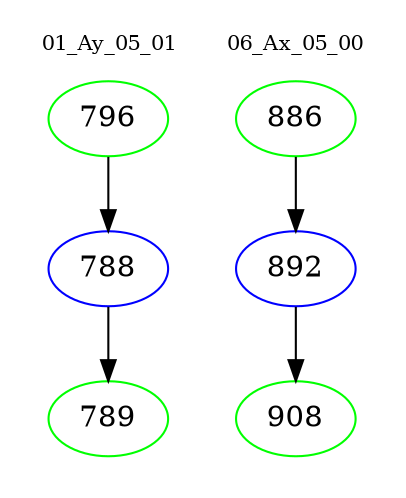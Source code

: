 digraph{
subgraph cluster_0 {
color = white
label = "01_Ay_05_01";
fontsize=10;
T0_796 [label="796", color="green"]
T0_796 -> T0_788 [color="black"]
T0_788 [label="788", color="blue"]
T0_788 -> T0_789 [color="black"]
T0_789 [label="789", color="green"]
}
subgraph cluster_1 {
color = white
label = "06_Ax_05_00";
fontsize=10;
T1_886 [label="886", color="green"]
T1_886 -> T1_892 [color="black"]
T1_892 [label="892", color="blue"]
T1_892 -> T1_908 [color="black"]
T1_908 [label="908", color="green"]
}
}
